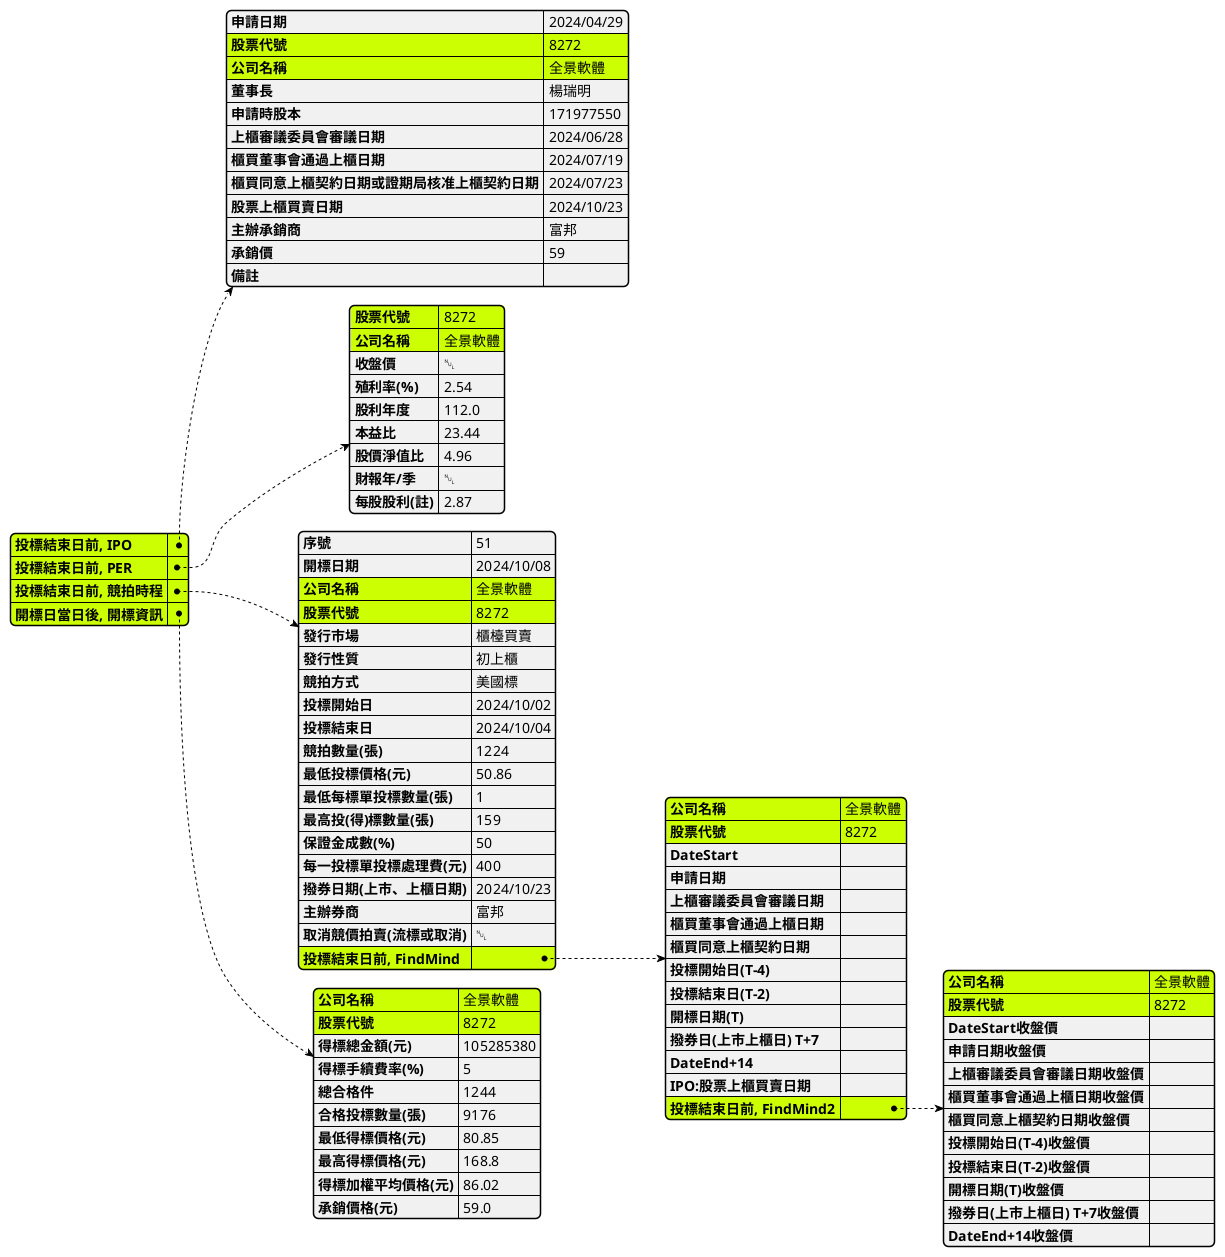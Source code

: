 @startjson

skinparam BoxPadding 10
skinparam actorStyle awesome
skinparam LegendBorderThickness 1
skinparam backgroundColor transparent

#highlight  "投標結束日前, IPO"

#highlight  "投標結束日前, IPO" / "股票代號"
#highlight  "投標結束日前, IPO" / "公司名稱"

#highlight  "投標結束日前, PER"

#highlight  "投標結束日前, PER" / "股票代號"
#highlight  "投標結束日前, PER" / "公司名稱"

#highlight  "投標結束日前, 競拍時程"

#highlight  "投標結束日前, 競拍時程" / "股票代號"
#highlight  "投標結束日前, 競拍時程" / "公司名稱"

#highlight  "投標結束日前, 競拍時程" / "投標結束日前, FindMind"

#highlight  "投標結束日前, 競拍時程" / "投標結束日前, FindMind" / "股票代號"
#highlight  "投標結束日前, 競拍時程" / "投標結束日前, FindMind" / "公司名稱"

#highlight  "投標結束日前, 競拍時程" / "投標結束日前, FindMind" / "投標結束日前, FindMind2"

#highlight  "投標結束日前, 競拍時程" / "投標結束日前, FindMind" / "投標結束日前, FindMind2" / "股票代號"
#highlight  "投標結束日前, 競拍時程" / "投標結束日前, FindMind" / "投標結束日前, FindMind2" / "公司名稱"

#highlight  "開標日當日後, 開標資訊"

#highlight  "開標日當日後, 開標資訊" / "股票代號"
#highlight  "開標日當日後, 開標資訊" / "公司名稱"


{
  "投標結束日前, IPO":     {
  "申請日期": "2024/04/29",
  "股票代號": "8272",
  "公司名稱": "全景軟體",
  "董事長": "楊瑞明",
  "申請時股本": 171977550,
  "上櫃審議委員會審議日期": "2024/06/28",
  "櫃買董事會通過上櫃日期": "2024/07/19",
  "櫃買同意上櫃契約日期或證期局核准上櫃契約日期": "2024/07/23",
  "股票上櫃買賣日期": "2024/10/23",
  "主辦承銷商": "富邦",
  "承銷價": 59,
  "備註": ""
    },

  "投標結束日前, PER":     {
        "股票代號": "8272",
        "公司名稱": "全景軟體",
        "收盤價": null,
        "殖利率(%)": 2.54,
        "股利年度": 112.0,
        "本益比": 23.44,
        "股價淨值比": 4.96,
        "財報年/季": null,
        "每股股利(註)": 2.87
    },
  "投標結束日前, 競拍時程":     {
        "序號": 51,
        "開標日期": "2024/10/08",
        "公司名稱": "全景軟體",
        "股票代號": "8272",
        "發行市場": "櫃檯買賣",
        "發行性質": "初上櫃",
        "競拍方式": "美國標",
        "投標開始日": "2024/10/02",
        "投標結束日": "2024/10/04",
        "競拍數量(張)": 1224,
        "最低投標價格(元)": 50.86,
        "最低每標單投標數量(張)": 1,
        "最高投(得)標數量(張)": 159,
        "保證金成數(%)": 50,
        "每一投標單投標處理費(元)": 400,
        "撥券日期(上市、上櫃日期)": "2024/10/23",
        "主辦券商": "富邦",
        "取消競價拍賣(流標或取消)": null,

        "投標結束日前, FindMind": {
        "公司名稱": "全景軟體",
        "股票代號": "8272",
        "DateStart":"",
        "申請日期": "",
        "上櫃審議委員會審議日期":"",
        "櫃買董事會通過上櫃日期":"",
        "櫃買同意上櫃契約日期":"",
        "投標開始日(T-4)":"",
        "投標結束日(T-2)":"",
        "開標日期(T)":"",
        "撥券日(上市上櫃日) T+7":"",
        "DateEnd+14":"",
        "IPO:股票上櫃買賣日期":"",
        "投標結束日前, FindMind2": {
        "公司名稱": "全景軟體",
        "股票代號": "8272",
        "DateStart收盤價":"",
        "申請日期收盤價": "",
        "上櫃審議委員會審議日期收盤價":"",
        "櫃買董事會通過上櫃日期收盤價":"",
        "櫃買同意上櫃契約日期收盤價":"",
        "投標開始日(T-4)收盤價":"",
        "投標結束日(T-2)收盤價":"",
        "開標日期(T)收盤價":"",
        "撥券日(上市上櫃日) T+7收盤價":"",
        "DateEnd+14收盤價":""
        }
        }
    },
  "開標日當日後, 開標資訊": {
    "公司名稱": "全景軟體",
    "股票代號": "8272",
    "得標總金額(元)": 105285380,
    "得標手續費率(%)": 5,
    "總合格件": 1244,
    "合格投標數量(張)": 9176,
    "最低得標價格(元)": 80.85,
    "最高得標價格(元)": 168.8,
    "得標加權平均價格(元)": 86.02,
    "承銷價格(元)": 59.0
  }
}
@endjson
